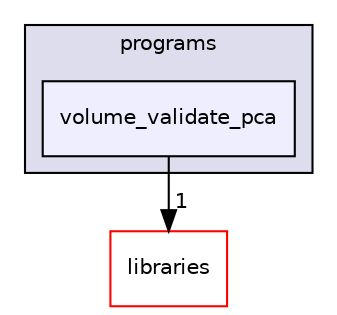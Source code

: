 digraph "xmipp/legacy/applications/programs/volume_validate_pca" {
  compound=true
  node [ fontsize="10", fontname="Helvetica"];
  edge [ labelfontsize="10", labelfontname="Helvetica"];
  subgraph clusterdir_a205c211814f26c7bbd02dbfc70fcda8 {
    graph [ bgcolor="#ddddee", pencolor="black", label="programs" fontname="Helvetica", fontsize="10", URL="dir_a205c211814f26c7bbd02dbfc70fcda8.html"]
  dir_372f9440a1d6a4bc09f66f8f943a4326 [shape=box, label="volume_validate_pca", style="filled", fillcolor="#eeeeff", pencolor="black", URL="dir_372f9440a1d6a4bc09f66f8f943a4326.html"];
  }
  dir_ec5db26cfb72886407809adaaec84b8a [shape=box label="libraries" fillcolor="white" style="filled" color="red" URL="dir_ec5db26cfb72886407809adaaec84b8a.html"];
  dir_372f9440a1d6a4bc09f66f8f943a4326->dir_ec5db26cfb72886407809adaaec84b8a [headlabel="1", labeldistance=1.5 headhref="dir_000318_000323.html"];
}
